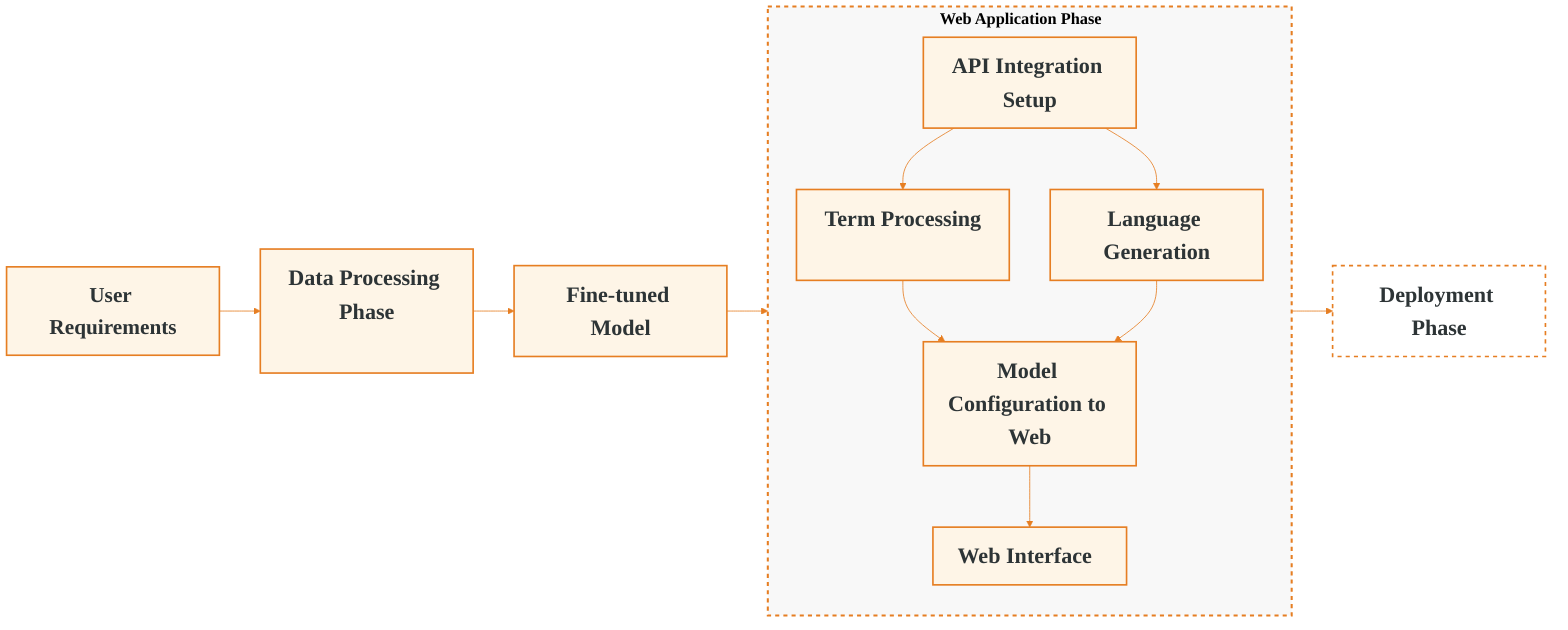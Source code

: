 %%{init: {
 'theme': 'base',
 'themeVariables': {
 'primaryColor': '#ffffff',
 'primaryTextColor': '#2d3436',
 'primaryBorderColor': '#e67e22',
 'lineColor': '#e67e22',
 'clusterBkg': '#f8f8f8',
 'clusterBorder': '#e67e22',
 'fontFamily': 'Arial, Helvetica, sans-serif',
 'flowchart': {
 'nodeSpacing': 40,
 'rankSpacing': 50
 }
 }
}}%%
flowchart LR
UserReq["User Requirements"] --> DataPhase["Data Processing Phase"]
DataPhase --> ModelPhase["Fine-tuned Model"]
ModelPhase --> WebPhase
subgraph WebPhase["Web Application Phase"]
direction TB
ApiSetup["API Integration Setup"]
TermProc["Term Processing"] & LangGen["Language Generation"]
ModelConfig["Model Configuration to Web"]
WebInterface["Web Interface"]
ApiSetup --> TermProc
ApiSetup --> LangGen
TermProc --> ModelConfig
LangGen --> ModelConfig
ModelConfig --> WebInterface
end
WebPhase --> DeployPhase["Deployment Phase"]
%% 全局居中样式
classDef default fill:#ffffff,stroke:#e67e22,stroke-width:2px,font-size:27px,text-align:center,font-weight:bold
%% 阶段容器样式
classDef dashed stroke:#e67e22,stroke-dasharray: 5 5,stroke-width:2.5px,fill:#f8f8f8,text-align:center,font-size:20px,font-weight:bold
classDef otherDashed stroke:#e67e22,stroke-dasharray: 5 5,stroke-width:2px,fill:transparent,text-align:center,font-weight:bold
%% 已完成节点样式
classDef completed fill:#fef5e7,stroke:#e67e22,stroke-width:2px,color:#2d3436,min-width:200px,min-height:70px,text-align:center,font-weight:bold
%% 未到达节点样式
classDef pendingDashed stroke:#e67e22,stroke-dasharray: 5 5,stroke-width:2px,fill:transparent,min-width:200px,min-height:70px,text-align:center,font-weight:bold
%% 应用样式
class WebPhase dashed
class DataPhase,ModelPhase completed
class DeployPhase pendingDashed
class ApiSetup,TermProc,LangGen,ModelConfig,WebInterface completed
%% 特殊样式
classDef userReq fill:#fef5e7,stroke:#e67e22,stroke-width:2px,font-size:26px,font-weight:bold,text-align:center,min-width:220px
class UserReq userReq